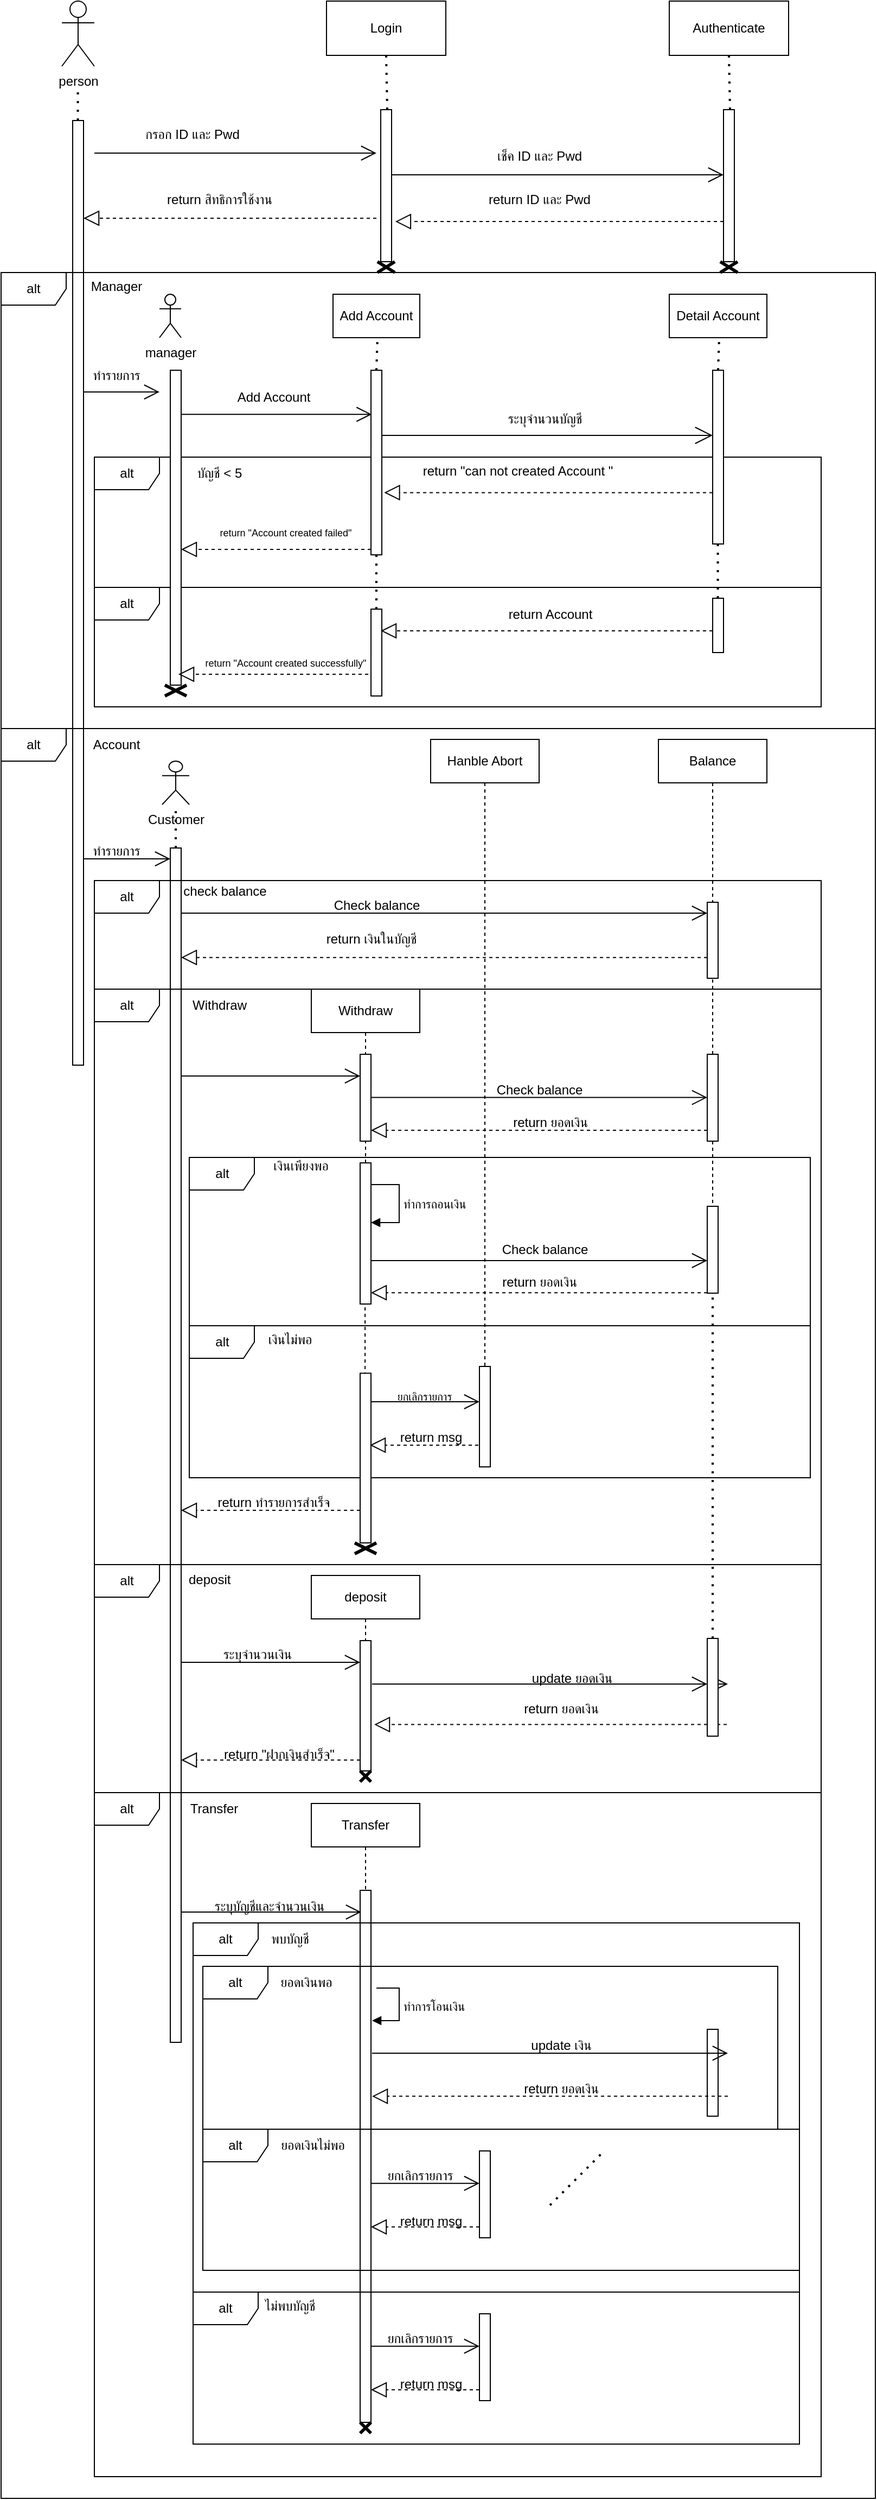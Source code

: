 <mxfile version="25.0.3">
  <diagram name="หน้า-1" id="PzbtHWjbDMWsC_KnwCjL">
    <mxGraphModel dx="955" dy="517" grid="1" gridSize="10" guides="1" tooltips="1" connect="1" arrows="1" fold="1" page="1" pageScale="1" pageWidth="827" pageHeight="1169" math="0" shadow="0">
      <root>
        <mxCell id="0" />
        <mxCell id="1" parent="0" />
        <mxCell id="2a6KX6YkP8PHLypZ1eYJ-5" value="person" style="shape=umlActor;verticalLabelPosition=bottom;verticalAlign=top;html=1;" parent="1" vertex="1">
          <mxGeometry x="60" y="60" width="30" height="60" as="geometry" />
        </mxCell>
        <mxCell id="2a6KX6YkP8PHLypZ1eYJ-6" value="Login" style="html=1;whiteSpace=wrap;" parent="1" vertex="1">
          <mxGeometry x="304" y="60" width="110" height="50" as="geometry" />
        </mxCell>
        <mxCell id="2a6KX6YkP8PHLypZ1eYJ-7" value="Authenticate" style="html=1;whiteSpace=wrap;" parent="1" vertex="1">
          <mxGeometry x="620" y="60" width="110" height="50" as="geometry" />
        </mxCell>
        <mxCell id="2a6KX6YkP8PHLypZ1eYJ-8" value="" style="html=1;points=[[0,0,0,0,5],[0,1,0,0,-5],[1,0,0,0,5],[1,1,0,0,-5]];perimeter=orthogonalPerimeter;outlineConnect=0;targetShapes=umlLifeline;portConstraint=eastwest;newEdgeStyle={&quot;curved&quot;:0,&quot;rounded&quot;:0};" parent="1" vertex="1">
          <mxGeometry x="70" y="170" width="10" height="870" as="geometry" />
        </mxCell>
        <mxCell id="2a6KX6YkP8PHLypZ1eYJ-9" value="" style="endArrow=none;dashed=1;html=1;dashPattern=1 3;strokeWidth=2;rounded=0;" parent="1" edge="1">
          <mxGeometry width="50" height="50" relative="1" as="geometry">
            <mxPoint x="74.76" y="170" as="sourcePoint" />
            <mxPoint x="74.76" y="140" as="targetPoint" />
          </mxGeometry>
        </mxCell>
        <mxCell id="2a6KX6YkP8PHLypZ1eYJ-11" value="" style="html=1;points=[[0,0,0,0,5],[0,1,0,0,-5],[1,0,0,0,5],[1,1,0,0,-5]];perimeter=orthogonalPerimeter;outlineConnect=0;targetShapes=umlLifeline;portConstraint=eastwest;newEdgeStyle={&quot;curved&quot;:0,&quot;rounded&quot;:0};" parent="1" vertex="1">
          <mxGeometry x="354" y="160" width="10" height="140" as="geometry" />
        </mxCell>
        <mxCell id="2a6KX6YkP8PHLypZ1eYJ-12" value="" style="endArrow=open;endFill=1;endSize=12;html=1;rounded=0;" parent="1" edge="1">
          <mxGeometry width="160" relative="1" as="geometry">
            <mxPoint x="90" y="200" as="sourcePoint" />
            <mxPoint x="350" y="200" as="targetPoint" />
          </mxGeometry>
        </mxCell>
        <mxCell id="2a6KX6YkP8PHLypZ1eYJ-13" value="" style="endArrow=none;dashed=1;html=1;dashPattern=1 3;strokeWidth=2;rounded=0;entryX=0.5;entryY=1;entryDx=0;entryDy=0;" parent="1" edge="1">
          <mxGeometry width="50" height="50" relative="1" as="geometry">
            <mxPoint x="676" y="160" as="sourcePoint" />
            <mxPoint x="675" y="110" as="targetPoint" />
          </mxGeometry>
        </mxCell>
        <mxCell id="2a6KX6YkP8PHLypZ1eYJ-14" value="" style="html=1;points=[[0,0,0,0,5],[0,1,0,0,-5],[1,0,0,0,5],[1,1,0,0,-5]];perimeter=orthogonalPerimeter;outlineConnect=0;targetShapes=umlLifeline;portConstraint=eastwest;newEdgeStyle={&quot;curved&quot;:0,&quot;rounded&quot;:0};" parent="1" vertex="1">
          <mxGeometry x="670" y="160" width="10" height="140" as="geometry" />
        </mxCell>
        <mxCell id="2a6KX6YkP8PHLypZ1eYJ-15" value="" style="endArrow=open;endFill=1;endSize=12;html=1;rounded=0;" parent="1" target="2a6KX6YkP8PHLypZ1eYJ-14" edge="1">
          <mxGeometry width="160" relative="1" as="geometry">
            <mxPoint x="364" y="220" as="sourcePoint" />
            <mxPoint x="624" y="220" as="targetPoint" />
          </mxGeometry>
        </mxCell>
        <mxCell id="2a6KX6YkP8PHLypZ1eYJ-16" value="" style="shape=umlDestroy;whiteSpace=wrap;html=1;strokeWidth=3;targetShapes=umlLifeline;" parent="1" vertex="1">
          <mxGeometry x="351" y="300" width="16" height="10" as="geometry" />
        </mxCell>
        <mxCell id="2a6KX6YkP8PHLypZ1eYJ-17" value="" style="endArrow=block;dashed=1;endFill=0;endSize=12;html=1;rounded=0;entryX=1.343;entryY=0.736;entryDx=0;entryDy=0;entryPerimeter=0;" parent="1" source="2a6KX6YkP8PHLypZ1eYJ-14" target="2a6KX6YkP8PHLypZ1eYJ-11" edge="1">
          <mxGeometry width="160" relative="1" as="geometry">
            <mxPoint x="413" y="260" as="sourcePoint" />
            <mxPoint x="573" y="260" as="targetPoint" />
          </mxGeometry>
        </mxCell>
        <mxCell id="2a6KX6YkP8PHLypZ1eYJ-18" value="" style="shape=umlDestroy;whiteSpace=wrap;html=1;strokeWidth=3;targetShapes=umlLifeline;" parent="1" vertex="1">
          <mxGeometry x="667" y="300" width="16" height="10" as="geometry" />
        </mxCell>
        <mxCell id="2a6KX6YkP8PHLypZ1eYJ-19" value="" style="endArrow=block;dashed=1;endFill=0;endSize=12;html=1;rounded=0;" parent="1" target="2a6KX6YkP8PHLypZ1eYJ-8" edge="1">
          <mxGeometry width="160" relative="1" as="geometry">
            <mxPoint x="350" y="260" as="sourcePoint" />
            <mxPoint x="170" y="260" as="targetPoint" />
          </mxGeometry>
        </mxCell>
        <mxCell id="2a6KX6YkP8PHLypZ1eYJ-20" value="กรอก ID และ Pwd" style="text;html=1;align=center;verticalAlign=middle;resizable=0;points=[];autosize=1;strokeColor=none;fillColor=none;" parent="1" vertex="1">
          <mxGeometry x="120" y="168" width="120" height="30" as="geometry" />
        </mxCell>
        <mxCell id="2a6KX6YkP8PHLypZ1eYJ-21" value="เช็ค ID และ Pwd" style="text;html=1;align=center;verticalAlign=middle;resizable=0;points=[];autosize=1;strokeColor=none;fillColor=none;" parent="1" vertex="1">
          <mxGeometry x="445" y="188" width="110" height="30" as="geometry" />
        </mxCell>
        <mxCell id="2a6KX6YkP8PHLypZ1eYJ-22" value="return ID และ Pwd" style="text;html=1;align=center;verticalAlign=middle;resizable=0;points=[];autosize=1;strokeColor=none;fillColor=none;" parent="1" vertex="1">
          <mxGeometry x="440" y="228" width="120" height="30" as="geometry" />
        </mxCell>
        <mxCell id="2a6KX6YkP8PHLypZ1eYJ-23" value="return สิทธิการใช้งาน" style="text;html=1;align=center;verticalAlign=middle;resizable=0;points=[];autosize=1;strokeColor=none;fillColor=none;" parent="1" vertex="1">
          <mxGeometry x="140" y="228" width="130" height="30" as="geometry" />
        </mxCell>
        <mxCell id="2a6KX6YkP8PHLypZ1eYJ-24" value="alt" style="shape=umlFrame;whiteSpace=wrap;html=1;pointerEvents=0;" parent="1" vertex="1">
          <mxGeometry x="4" y="310" width="806" height="420" as="geometry" />
        </mxCell>
        <mxCell id="2a6KX6YkP8PHLypZ1eYJ-25" value="Manager" style="text;html=1;align=center;verticalAlign=middle;resizable=0;points=[];autosize=1;strokeColor=none;fillColor=none;" parent="1" vertex="1">
          <mxGeometry x="75" y="308" width="70" height="30" as="geometry" />
        </mxCell>
        <mxCell id="2a6KX6YkP8PHLypZ1eYJ-26" value="manager" style="shape=umlActor;verticalLabelPosition=bottom;verticalAlign=top;html=1;" parent="1" vertex="1">
          <mxGeometry x="150" y="330" width="20" height="40" as="geometry" />
        </mxCell>
        <mxCell id="2a6KX6YkP8PHLypZ1eYJ-27" value="Add Account" style="html=1;whiteSpace=wrap;" parent="1" vertex="1">
          <mxGeometry x="310" y="330" width="80" height="40" as="geometry" />
        </mxCell>
        <mxCell id="2a6KX6YkP8PHLypZ1eYJ-28" value="Detail Account" style="html=1;whiteSpace=wrap;" parent="1" vertex="1">
          <mxGeometry x="620" y="330" width="90" height="40" as="geometry" />
        </mxCell>
        <mxCell id="2a6KX6YkP8PHLypZ1eYJ-29" value="alt" style="shape=umlFrame;whiteSpace=wrap;html=1;pointerEvents=0;" parent="1" vertex="1">
          <mxGeometry x="90" y="480" width="670" height="120" as="geometry" />
        </mxCell>
        <mxCell id="2a6KX6YkP8PHLypZ1eYJ-30" value="alt" style="shape=umlFrame;whiteSpace=wrap;html=1;pointerEvents=0;" parent="1" vertex="1">
          <mxGeometry x="90" y="600" width="670" height="110" as="geometry" />
        </mxCell>
        <mxCell id="2a6KX6YkP8PHLypZ1eYJ-31" value="" style="html=1;points=[[0,0,0,0,5],[0,1,0,0,-5],[1,0,0,0,5],[1,1,0,0,-5]];perimeter=orthogonalPerimeter;outlineConnect=0;targetShapes=umlLifeline;portConstraint=eastwest;newEdgeStyle={&quot;curved&quot;:0,&quot;rounded&quot;:0};" parent="1" vertex="1">
          <mxGeometry x="160" y="400" width="10" height="290" as="geometry" />
        </mxCell>
        <mxCell id="2a6KX6YkP8PHLypZ1eYJ-32" value="" style="shape=umlDestroy;whiteSpace=wrap;html=1;strokeWidth=3;targetShapes=umlLifeline;" parent="1" vertex="1">
          <mxGeometry x="155" y="690" width="20" height="10" as="geometry" />
        </mxCell>
        <mxCell id="2a6KX6YkP8PHLypZ1eYJ-33" value="" style="endArrow=none;dashed=1;html=1;dashPattern=1 3;strokeWidth=2;rounded=0;entryX=0.5;entryY=1;entryDx=0;entryDy=0;" parent="1" edge="1">
          <mxGeometry width="50" height="50" relative="1" as="geometry">
            <mxPoint x="360" y="160" as="sourcePoint" />
            <mxPoint x="359" y="110" as="targetPoint" />
          </mxGeometry>
        </mxCell>
        <mxCell id="2a6KX6YkP8PHLypZ1eYJ-34" value="" style="endArrow=none;dashed=1;html=1;dashPattern=1 3;strokeWidth=2;rounded=0;entryX=0.5;entryY=1;entryDx=0;entryDy=0;" parent="1" edge="1">
          <mxGeometry width="50" height="50" relative="1" as="geometry">
            <mxPoint x="350" y="400" as="sourcePoint" />
            <mxPoint x="351" y="370" as="targetPoint" />
          </mxGeometry>
        </mxCell>
        <mxCell id="2a6KX6YkP8PHLypZ1eYJ-35" value="" style="html=1;points=[[0,0,0,0,5],[0,1,0,0,-5],[1,0,0,0,5],[1,1,0,0,-5]];perimeter=orthogonalPerimeter;outlineConnect=0;targetShapes=umlLifeline;portConstraint=eastwest;newEdgeStyle={&quot;curved&quot;:0,&quot;rounded&quot;:0};" parent="1" vertex="1">
          <mxGeometry x="345" y="400" width="10" height="170" as="geometry" />
        </mxCell>
        <mxCell id="2a6KX6YkP8PHLypZ1eYJ-36" value="" style="endArrow=none;dashed=1;html=1;dashPattern=1 3;strokeWidth=2;rounded=0;entryX=0.5;entryY=1;entryDx=0;entryDy=0;" parent="1" edge="1">
          <mxGeometry width="50" height="50" relative="1" as="geometry">
            <mxPoint x="665" y="400" as="sourcePoint" />
            <mxPoint x="666" y="370" as="targetPoint" />
          </mxGeometry>
        </mxCell>
        <mxCell id="2a6KX6YkP8PHLypZ1eYJ-37" value="" style="html=1;points=[[0,0,0,0,5],[0,1,0,0,-5],[1,0,0,0,5],[1,1,0,0,-5]];perimeter=orthogonalPerimeter;outlineConnect=0;targetShapes=umlLifeline;portConstraint=eastwest;newEdgeStyle={&quot;curved&quot;:0,&quot;rounded&quot;:0};" parent="1" vertex="1">
          <mxGeometry x="660" y="400" width="10" height="160" as="geometry" />
        </mxCell>
        <mxCell id="2a6KX6YkP8PHLypZ1eYJ-39" value="" style="endArrow=open;endFill=1;endSize=12;html=1;rounded=0;" parent="1" edge="1">
          <mxGeometry width="160" relative="1" as="geometry">
            <mxPoint x="80" y="420" as="sourcePoint" />
            <mxPoint x="150" y="420" as="targetPoint" />
          </mxGeometry>
        </mxCell>
        <mxCell id="2a6KX6YkP8PHLypZ1eYJ-40" value="ทำรายการ" style="text;html=1;align=center;verticalAlign=middle;resizable=0;points=[];autosize=1;strokeColor=none;fillColor=none;" parent="1" vertex="1">
          <mxGeometry x="75" y="390" width="70" height="30" as="geometry" />
        </mxCell>
        <mxCell id="2a6KX6YkP8PHLypZ1eYJ-42" value="" style="endArrow=open;endFill=1;endSize=12;html=1;rounded=0;entryX=0.076;entryY=0.239;entryDx=0;entryDy=0;entryPerimeter=0;" parent="1" source="2a6KX6YkP8PHLypZ1eYJ-31" target="2a6KX6YkP8PHLypZ1eYJ-35" edge="1">
          <mxGeometry width="160" relative="1" as="geometry">
            <mxPoint x="180" y="440" as="sourcePoint" />
            <mxPoint x="340" y="440" as="targetPoint" />
          </mxGeometry>
        </mxCell>
        <mxCell id="2a6KX6YkP8PHLypZ1eYJ-43" value="Add Account" style="text;html=1;align=center;verticalAlign=middle;resizable=0;points=[];autosize=1;strokeColor=none;fillColor=none;" parent="1" vertex="1">
          <mxGeometry x="210" y="410" width="90" height="30" as="geometry" />
        </mxCell>
        <mxCell id="2a6KX6YkP8PHLypZ1eYJ-44" value="" style="endArrow=open;endFill=1;endSize=14;html=1;rounded=0;" parent="1" target="2a6KX6YkP8PHLypZ1eYJ-37" edge="1">
          <mxGeometry width="160" relative="1" as="geometry">
            <mxPoint x="355" y="460" as="sourcePoint" />
            <mxPoint x="515" y="460" as="targetPoint" />
          </mxGeometry>
        </mxCell>
        <mxCell id="OLqsji2p51cTwFN1zE4I-1" value="ระบุจำนวนบัญชี" style="text;html=1;align=center;verticalAlign=middle;resizable=0;points=[];autosize=1;strokeColor=none;fillColor=none;" parent="1" vertex="1">
          <mxGeometry x="455" y="430" width="100" height="30" as="geometry" />
        </mxCell>
        <mxCell id="OLqsji2p51cTwFN1zE4I-2" value="บัญชี &amp;lt; 5" style="text;html=1;align=center;verticalAlign=middle;resizable=0;points=[];autosize=1;strokeColor=none;fillColor=none;" parent="1" vertex="1">
          <mxGeometry x="170" y="480" width="70" height="30" as="geometry" />
        </mxCell>
        <mxCell id="OLqsji2p51cTwFN1zE4I-3" value="" style="endArrow=block;dashed=1;endFill=0;endSize=12;html=1;rounded=0;" parent="1" edge="1">
          <mxGeometry width="160" relative="1" as="geometry">
            <mxPoint x="530" y="540" as="sourcePoint" />
            <mxPoint x="530" y="540" as="targetPoint" />
          </mxGeometry>
        </mxCell>
        <mxCell id="OLqsji2p51cTwFN1zE4I-4" value="" style="endArrow=block;dashed=1;endFill=0;endSize=12;html=1;rounded=0;entryX=1.22;entryY=0.663;entryDx=0;entryDy=0;entryPerimeter=0;" parent="1" source="2a6KX6YkP8PHLypZ1eYJ-37" target="2a6KX6YkP8PHLypZ1eYJ-35" edge="1">
          <mxGeometry width="160" relative="1" as="geometry">
            <mxPoint x="370" y="540" as="sourcePoint" />
            <mxPoint x="530" y="540" as="targetPoint" />
          </mxGeometry>
        </mxCell>
        <mxCell id="OLqsji2p51cTwFN1zE4I-5" value="return &quot;can not created Account &quot;" style="text;html=1;align=center;verticalAlign=middle;resizable=0;points=[];autosize=1;strokeColor=none;fillColor=none;" parent="1" vertex="1">
          <mxGeometry x="380" y="478" width="200" height="30" as="geometry" />
        </mxCell>
        <mxCell id="OLqsji2p51cTwFN1zE4I-6" value="" style="endArrow=block;dashed=1;endFill=0;endSize=12;html=1;rounded=0;exitX=0;exitY=1;exitDx=0;exitDy=-5;exitPerimeter=0;" parent="1" source="2a6KX6YkP8PHLypZ1eYJ-35" target="2a6KX6YkP8PHLypZ1eYJ-31" edge="1">
          <mxGeometry width="160" relative="1" as="geometry">
            <mxPoint x="150" y="520" as="sourcePoint" />
            <mxPoint x="310" y="520" as="targetPoint" />
          </mxGeometry>
        </mxCell>
        <mxCell id="OLqsji2p51cTwFN1zE4I-7" value="return &quot;Account created failed&quot;" style="text;html=1;align=center;verticalAlign=middle;resizable=0;points=[];autosize=1;strokeColor=none;fillColor=none;fontSize=9;" parent="1" vertex="1">
          <mxGeometry x="196" y="540" width="140" height="20" as="geometry" />
        </mxCell>
        <mxCell id="CwJPg5COREhSYCsojFhI-1" value="" style="html=1;points=[[0,0,0,0,5],[0,1,0,0,-5],[1,0,0,0,5],[1,1,0,0,-5]];perimeter=orthogonalPerimeter;outlineConnect=0;targetShapes=umlLifeline;portConstraint=eastwest;newEdgeStyle={&quot;curved&quot;:0,&quot;rounded&quot;:0};" vertex="1" parent="1">
          <mxGeometry x="345" y="620" width="10" height="80" as="geometry" />
        </mxCell>
        <mxCell id="CwJPg5COREhSYCsojFhI-2" value="" style="endArrow=none;dashed=1;html=1;dashPattern=1 3;strokeWidth=2;rounded=0;" edge="1" parent="1" source="CwJPg5COREhSYCsojFhI-1" target="2a6KX6YkP8PHLypZ1eYJ-35">
          <mxGeometry width="50" height="50" relative="1" as="geometry">
            <mxPoint x="390" y="690" as="sourcePoint" />
            <mxPoint x="440" y="640" as="targetPoint" />
          </mxGeometry>
        </mxCell>
        <mxCell id="CwJPg5COREhSYCsojFhI-3" value="" style="endArrow=block;dashed=1;endFill=0;endSize=12;html=1;rounded=0;exitX=0;exitY=1;exitDx=0;exitDy=-5;exitPerimeter=0;" edge="1" parent="1">
          <mxGeometry width="160" relative="1" as="geometry">
            <mxPoint x="342.5" y="680" as="sourcePoint" />
            <mxPoint x="167.5" y="680" as="targetPoint" />
          </mxGeometry>
        </mxCell>
        <mxCell id="CwJPg5COREhSYCsojFhI-4" value="" style="endArrow=block;dashed=1;endFill=0;endSize=12;html=1;rounded=0;entryX=1.22;entryY=0.663;entryDx=0;entryDy=0;entryPerimeter=0;" edge="1" parent="1" source="CwJPg5COREhSYCsojFhI-5">
          <mxGeometry width="160" relative="1" as="geometry">
            <mxPoint x="657" y="640" as="sourcePoint" />
            <mxPoint x="354" y="640" as="targetPoint" />
          </mxGeometry>
        </mxCell>
        <mxCell id="CwJPg5COREhSYCsojFhI-5" value="" style="html=1;points=[[0,0,0,0,5],[0,1,0,0,-5],[1,0,0,0,5],[1,1,0,0,-5]];perimeter=orthogonalPerimeter;outlineConnect=0;targetShapes=umlLifeline;portConstraint=eastwest;newEdgeStyle={&quot;curved&quot;:0,&quot;rounded&quot;:0};" vertex="1" parent="1">
          <mxGeometry x="660" y="610" width="10" height="50" as="geometry" />
        </mxCell>
        <mxCell id="CwJPg5COREhSYCsojFhI-6" value="" style="endArrow=none;dashed=1;html=1;dashPattern=1 3;strokeWidth=2;rounded=0;" edge="1" parent="1">
          <mxGeometry width="50" height="50" relative="1" as="geometry">
            <mxPoint x="664.76" y="610" as="sourcePoint" />
            <mxPoint x="664.76" y="560" as="targetPoint" />
          </mxGeometry>
        </mxCell>
        <mxCell id="CwJPg5COREhSYCsojFhI-7" value="return Account" style="text;html=1;align=center;verticalAlign=middle;resizable=0;points=[];autosize=1;strokeColor=none;fillColor=none;" vertex="1" parent="1">
          <mxGeometry x="460" y="610" width="100" height="30" as="geometry" />
        </mxCell>
        <mxCell id="CwJPg5COREhSYCsojFhI-8" value="return &quot;Account created successfully&quot;" style="text;html=1;align=center;verticalAlign=middle;resizable=0;points=[];autosize=1;strokeColor=none;fillColor=none;fontSize=9;" vertex="1" parent="1">
          <mxGeometry x="181" y="660" width="170" height="20" as="geometry" />
        </mxCell>
        <mxCell id="CwJPg5COREhSYCsojFhI-10" value="alt" style="shape=umlFrame;whiteSpace=wrap;html=1;pointerEvents=0;" vertex="1" parent="1">
          <mxGeometry x="4" y="730" width="806" height="1630" as="geometry" />
        </mxCell>
        <mxCell id="CwJPg5COREhSYCsojFhI-11" value="Account" style="text;html=1;align=center;verticalAlign=middle;resizable=0;points=[];autosize=1;strokeColor=none;fillColor=none;" vertex="1" parent="1">
          <mxGeometry x="75" y="730" width="70" height="30" as="geometry" />
        </mxCell>
        <mxCell id="CwJPg5COREhSYCsojFhI-13" value="Customer" style="shape=umlActor;verticalLabelPosition=bottom;verticalAlign=top;html=1;outlineConnect=0;" vertex="1" parent="1">
          <mxGeometry x="152.5" y="760" width="25" height="40" as="geometry" />
        </mxCell>
        <mxCell id="CwJPg5COREhSYCsojFhI-14" value="" style="endArrow=none;dashed=1;html=1;dashPattern=1 3;strokeWidth=2;rounded=0;" edge="1" parent="1" source="CwJPg5COREhSYCsojFhI-15" target="CwJPg5COREhSYCsojFhI-13">
          <mxGeometry width="50" height="50" relative="1" as="geometry">
            <mxPoint x="170" y="840" as="sourcePoint" />
            <mxPoint x="220" y="790" as="targetPoint" />
          </mxGeometry>
        </mxCell>
        <mxCell id="CwJPg5COREhSYCsojFhI-15" value="" style="html=1;points=[[0,0,0,0,5],[0,1,0,0,-5],[1,0,0,0,5],[1,1,0,0,-5]];perimeter=orthogonalPerimeter;outlineConnect=0;targetShapes=umlLifeline;portConstraint=eastwest;newEdgeStyle={&quot;curved&quot;:0,&quot;rounded&quot;:0};" vertex="1" parent="1">
          <mxGeometry x="160" y="840" width="10" height="1100" as="geometry" />
        </mxCell>
        <mxCell id="CwJPg5COREhSYCsojFhI-16" value="Hanble Abort" style="shape=umlLifeline;perimeter=lifelinePerimeter;whiteSpace=wrap;html=1;container=1;dropTarget=0;collapsible=0;recursiveResize=0;outlineConnect=0;portConstraint=eastwest;newEdgeStyle={&quot;curved&quot;:0,&quot;rounded&quot;:0};" vertex="1" parent="1">
          <mxGeometry x="400" y="740" width="100" height="580" as="geometry" />
        </mxCell>
        <mxCell id="CwJPg5COREhSYCsojFhI-17" value="Balance" style="shape=umlLifeline;perimeter=lifelinePerimeter;whiteSpace=wrap;html=1;container=1;dropTarget=0;collapsible=0;recursiveResize=0;outlineConnect=0;portConstraint=eastwest;newEdgeStyle={&quot;curved&quot;:0,&quot;rounded&quot;:0};" vertex="1" parent="1">
          <mxGeometry x="610" y="740" width="100" height="150" as="geometry" />
        </mxCell>
        <mxCell id="CwJPg5COREhSYCsojFhI-19" value="alt" style="shape=umlFrame;whiteSpace=wrap;html=1;pointerEvents=0;" vertex="1" parent="1">
          <mxGeometry x="90" y="870" width="670" height="100" as="geometry" />
        </mxCell>
        <mxCell id="CwJPg5COREhSYCsojFhI-20" value="" style="endArrow=open;endFill=1;endSize=12;html=1;rounded=0;" edge="1" parent="1" target="CwJPg5COREhSYCsojFhI-15">
          <mxGeometry width="160" relative="1" as="geometry">
            <mxPoint x="80" y="850" as="sourcePoint" />
            <mxPoint x="240" y="850" as="targetPoint" />
          </mxGeometry>
        </mxCell>
        <mxCell id="CwJPg5COREhSYCsojFhI-21" value="ทำรายการ" style="text;html=1;align=center;verticalAlign=middle;resizable=0;points=[];autosize=1;strokeColor=none;fillColor=none;" vertex="1" parent="1">
          <mxGeometry x="75" y="828" width="70" height="30" as="geometry" />
        </mxCell>
        <mxCell id="CwJPg5COREhSYCsojFhI-22" value="check balance" style="text;html=1;align=center;verticalAlign=middle;resizable=0;points=[];autosize=1;strokeColor=none;fillColor=none;" vertex="1" parent="1">
          <mxGeometry x="160" y="865" width="100" height="30" as="geometry" />
        </mxCell>
        <mxCell id="CwJPg5COREhSYCsojFhI-24" value="" style="html=1;points=[[0,0,0,0,5],[0,1,0,0,-5],[1,0,0,0,5],[1,1,0,0,-5]];perimeter=orthogonalPerimeter;outlineConnect=0;targetShapes=umlLifeline;portConstraint=eastwest;newEdgeStyle={&quot;curved&quot;:0,&quot;rounded&quot;:0};" vertex="1" parent="1">
          <mxGeometry x="655" y="890" width="10" height="70" as="geometry" />
        </mxCell>
        <mxCell id="CwJPg5COREhSYCsojFhI-25" value="" style="endArrow=open;endFill=1;endSize=12;html=1;rounded=0;entryX=0;entryY=0;entryDx=0;entryDy=5;entryPerimeter=0;" edge="1" parent="1">
          <mxGeometry width="160" relative="1" as="geometry">
            <mxPoint x="170" y="900" as="sourcePoint" />
            <mxPoint x="655" y="900" as="targetPoint" />
          </mxGeometry>
        </mxCell>
        <mxCell id="CwJPg5COREhSYCsojFhI-26" value="Check balance" style="text;html=1;align=center;verticalAlign=middle;resizable=0;points=[];autosize=1;strokeColor=none;fillColor=none;" vertex="1" parent="1">
          <mxGeometry x="300" y="878" width="100" height="30" as="geometry" />
        </mxCell>
        <mxCell id="CwJPg5COREhSYCsojFhI-27" value="" style="endArrow=block;dashed=1;endFill=0;endSize=12;html=1;rounded=0;" edge="1" parent="1">
          <mxGeometry width="160" relative="1" as="geometry">
            <mxPoint x="655" y="940.85" as="sourcePoint" />
            <mxPoint x="170" y="940.85" as="targetPoint" />
          </mxGeometry>
        </mxCell>
        <mxCell id="CwJPg5COREhSYCsojFhI-28" value="return เงินในบัญชี" style="text;html=1;align=center;verticalAlign=middle;resizable=0;points=[];autosize=1;strokeColor=none;fillColor=none;" vertex="1" parent="1">
          <mxGeometry x="290" y="908.85" width="110" height="30" as="geometry" />
        </mxCell>
        <mxCell id="CwJPg5COREhSYCsojFhI-29" value="alt" style="shape=umlFrame;whiteSpace=wrap;html=1;pointerEvents=0;" vertex="1" parent="1">
          <mxGeometry x="90" y="970" width="670" height="530" as="geometry" />
        </mxCell>
        <mxCell id="CwJPg5COREhSYCsojFhI-30" value="Withdraw" style="text;html=1;align=center;verticalAlign=middle;resizable=0;points=[];autosize=1;strokeColor=none;fillColor=none;" vertex="1" parent="1">
          <mxGeometry x="170" y="970" width="70" height="30" as="geometry" />
        </mxCell>
        <mxCell id="CwJPg5COREhSYCsojFhI-31" value="Withdraw" style="shape=umlLifeline;perimeter=lifelinePerimeter;whiteSpace=wrap;html=1;container=1;dropTarget=0;collapsible=0;recursiveResize=0;outlineConnect=0;portConstraint=eastwest;newEdgeStyle={&quot;curved&quot;:0,&quot;rounded&quot;:0};" vertex="1" parent="1">
          <mxGeometry x="290" y="970" width="100" height="60" as="geometry" />
        </mxCell>
        <mxCell id="CwJPg5COREhSYCsojFhI-32" value="" style="endArrow=open;endFill=1;endSize=12;html=1;rounded=0;" edge="1" parent="1" target="CwJPg5COREhSYCsojFhI-33">
          <mxGeometry width="160" relative="1" as="geometry">
            <mxPoint x="170" y="1050" as="sourcePoint" />
            <mxPoint x="330" y="1050" as="targetPoint" />
          </mxGeometry>
        </mxCell>
        <mxCell id="CwJPg5COREhSYCsojFhI-33" value="" style="html=1;points=[[0,0,0,0,5],[0,1,0,0,-5],[1,0,0,0,5],[1,1,0,0,-5]];perimeter=orthogonalPerimeter;outlineConnect=0;targetShapes=umlLifeline;portConstraint=eastwest;newEdgeStyle={&quot;curved&quot;:0,&quot;rounded&quot;:0};" vertex="1" parent="1">
          <mxGeometry x="335" y="1030" width="10" height="80" as="geometry" />
        </mxCell>
        <mxCell id="CwJPg5COREhSYCsojFhI-36" value="" style="html=1;points=[[0,0,0,0,5],[0,1,0,0,-5],[1,0,0,0,5],[1,1,0,0,-5]];perimeter=orthogonalPerimeter;outlineConnect=0;targetShapes=umlLifeline;portConstraint=eastwest;newEdgeStyle={&quot;curved&quot;:0,&quot;rounded&quot;:0};" vertex="1" parent="1">
          <mxGeometry x="655" y="1030" width="10" height="80" as="geometry" />
        </mxCell>
        <mxCell id="CwJPg5COREhSYCsojFhI-38" value="" style="endArrow=none;dashed=1;html=1;rounded=0;" edge="1" parent="1" source="CwJPg5COREhSYCsojFhI-36" target="CwJPg5COREhSYCsojFhI-24">
          <mxGeometry width="50" height="50" relative="1" as="geometry">
            <mxPoint x="570" y="1040" as="sourcePoint" />
            <mxPoint x="620" y="990" as="targetPoint" />
          </mxGeometry>
        </mxCell>
        <mxCell id="CwJPg5COREhSYCsojFhI-40" value="" style="endArrow=open;endFill=1;endSize=12;html=1;rounded=0;" edge="1" parent="1" target="CwJPg5COREhSYCsojFhI-36">
          <mxGeometry width="160" relative="1" as="geometry">
            <mxPoint x="345" y="1069.79" as="sourcePoint" />
            <mxPoint x="505" y="1069.79" as="targetPoint" />
          </mxGeometry>
        </mxCell>
        <mxCell id="CwJPg5COREhSYCsojFhI-41" value="Check balance" style="text;html=1;align=center;verticalAlign=middle;resizable=0;points=[];autosize=1;strokeColor=none;fillColor=none;" vertex="1" parent="1">
          <mxGeometry x="450" y="1048" width="100" height="30" as="geometry" />
        </mxCell>
        <mxCell id="CwJPg5COREhSYCsojFhI-42" value="" style="endArrow=block;dashed=1;endFill=0;endSize=12;html=1;rounded=0;" edge="1" parent="1">
          <mxGeometry width="160" relative="1" as="geometry">
            <mxPoint x="655" y="1100" as="sourcePoint" />
            <mxPoint x="345" y="1100" as="targetPoint" />
          </mxGeometry>
        </mxCell>
        <mxCell id="CwJPg5COREhSYCsojFhI-43" value="return ยอดเงิน" style="text;html=1;align=center;verticalAlign=middle;resizable=0;points=[];autosize=1;strokeColor=none;fillColor=none;" vertex="1" parent="1">
          <mxGeometry x="460" y="1078" width="100" height="30" as="geometry" />
        </mxCell>
        <mxCell id="CwJPg5COREhSYCsojFhI-44" value="&lt;span style=&quot;color: rgba(0, 0, 0, 0); font-family: monospace; font-size: 0px; text-align: start;&quot;&gt;%3CmxGraphModel%3E%3Croot%3E%3CmxCell%20id%3D%220%22%2F%3E%3CmxCell%20id%3D%221%22%20parent%3D%220%22%2F%3E%3CmxCell%20id%3D%222%22%20value%3D%22alt%22%20style%3D%22shape%3DumlFrame%3BwhiteSpace%3Dwrap%3Bhtml%3D1%3BpointerEvents%3D0%3B%22%20vertex%3D%221%22%20parent%3D%221%22%3E%3CmxGeometry%20x%3D%2290%22%20y%3D%22870%22%20width%3D%22670%22%20height%3D%22100%22%20as%3D%22geometry%22%2F%3E%3C%2FmxCell%3E%3C%2Froot%3E%3C%2FmxGraphModel%3E&lt;/span&gt;" style="html=1;points=[[0,0,0,0,5],[0,1,0,0,-5],[1,0,0,0,5],[1,1,0,0,-5]];perimeter=orthogonalPerimeter;outlineConnect=0;targetShapes=umlLifeline;portConstraint=eastwest;newEdgeStyle={&quot;curved&quot;:0,&quot;rounded&quot;:0};" vertex="1" parent="1">
          <mxGeometry x="335" y="1130" width="10" height="130" as="geometry" />
        </mxCell>
        <mxCell id="CwJPg5COREhSYCsojFhI-45" value="ทำการถอนเงิน" style="html=1;align=left;spacingLeft=2;endArrow=block;rounded=0;edgeStyle=orthogonalEdgeStyle;curved=0;rounded=0;" edge="1" target="CwJPg5COREhSYCsojFhI-44" parent="1">
          <mxGeometry relative="1" as="geometry">
            <mxPoint x="345" y="1150.0" as="sourcePoint" />
            <Array as="points">
              <mxPoint x="371" y="1150" />
              <mxPoint x="371" y="1185" />
            </Array>
          </mxGeometry>
        </mxCell>
        <mxCell id="CwJPg5COREhSYCsojFhI-46" value="alt" style="shape=umlFrame;whiteSpace=wrap;html=1;pointerEvents=0;" vertex="1" parent="1">
          <mxGeometry x="177.5" y="1125" width="572.5" height="155" as="geometry" />
        </mxCell>
        <mxCell id="CwJPg5COREhSYCsojFhI-48" value="" style="endArrow=none;dashed=1;html=1;rounded=0;" edge="1" parent="1" target="CwJPg5COREhSYCsojFhI-33">
          <mxGeometry width="50" height="50" relative="1" as="geometry">
            <mxPoint x="340" y="1130" as="sourcePoint" />
            <mxPoint x="410" y="1090" as="targetPoint" />
          </mxGeometry>
        </mxCell>
        <mxCell id="CwJPg5COREhSYCsojFhI-49" value="เงินเพียงพอ" style="text;html=1;align=center;verticalAlign=middle;resizable=0;points=[];autosize=1;strokeColor=none;fillColor=none;" vertex="1" parent="1">
          <mxGeometry x="240" y="1118" width="80" height="30" as="geometry" />
        </mxCell>
        <mxCell id="CwJPg5COREhSYCsojFhI-50" value="" style="endArrow=none;dashed=1;html=1;rounded=0;" edge="1" parent="1" source="CwJPg5COREhSYCsojFhI-36" target="CwJPg5COREhSYCsojFhI-51">
          <mxGeometry width="50" height="50" relative="1" as="geometry">
            <mxPoint x="660" y="1180" as="sourcePoint" />
            <mxPoint x="660" y="1110" as="targetPoint" />
          </mxGeometry>
        </mxCell>
        <mxCell id="CwJPg5COREhSYCsojFhI-51" value="" style="html=1;points=[[0,0,0,0,5],[0,1,0,0,-5],[1,0,0,0,5],[1,1,0,0,-5]];perimeter=orthogonalPerimeter;outlineConnect=0;targetShapes=umlLifeline;portConstraint=eastwest;newEdgeStyle={&quot;curved&quot;:0,&quot;rounded&quot;:0};" vertex="1" parent="1">
          <mxGeometry x="655" y="1170" width="10" height="80" as="geometry" />
        </mxCell>
        <mxCell id="CwJPg5COREhSYCsojFhI-52" value="" style="endArrow=open;endFill=1;endSize=12;html=1;rounded=0;" edge="1" parent="1">
          <mxGeometry width="160" relative="1" as="geometry">
            <mxPoint x="345" y="1220" as="sourcePoint" />
            <mxPoint x="655" y="1220" as="targetPoint" />
          </mxGeometry>
        </mxCell>
        <mxCell id="CwJPg5COREhSYCsojFhI-53" value="Check balance" style="text;html=1;align=center;verticalAlign=middle;resizable=0;points=[];autosize=1;strokeColor=none;fillColor=none;" vertex="1" parent="1">
          <mxGeometry x="455" y="1195" width="100" height="30" as="geometry" />
        </mxCell>
        <mxCell id="CwJPg5COREhSYCsojFhI-54" value="return ยอดเงิน" style="text;html=1;align=center;verticalAlign=middle;resizable=0;points=[];autosize=1;strokeColor=none;fillColor=none;" vertex="1" parent="1">
          <mxGeometry x="450" y="1225" width="100" height="30" as="geometry" />
        </mxCell>
        <mxCell id="CwJPg5COREhSYCsojFhI-55" value="" style="endArrow=block;dashed=1;endFill=0;endSize=12;html=1;rounded=0;" edge="1" parent="1">
          <mxGeometry width="160" relative="1" as="geometry">
            <mxPoint x="655" y="1249.57" as="sourcePoint" />
            <mxPoint x="345" y="1249.57" as="targetPoint" />
          </mxGeometry>
        </mxCell>
        <mxCell id="CwJPg5COREhSYCsojFhI-56" value="alt" style="shape=umlFrame;whiteSpace=wrap;html=1;pointerEvents=0;" vertex="1" parent="1">
          <mxGeometry x="177.5" y="1280" width="572.5" height="140" as="geometry" />
        </mxCell>
        <mxCell id="CwJPg5COREhSYCsojFhI-57" value="เงินไม่พอ" style="text;html=1;align=center;verticalAlign=middle;resizable=0;points=[];autosize=1;strokeColor=none;fillColor=none;" vertex="1" parent="1">
          <mxGeometry x="235" y="1278" width="70" height="30" as="geometry" />
        </mxCell>
        <mxCell id="CwJPg5COREhSYCsojFhI-58" value="" style="html=1;points=[[0,0,0,0,5],[0,1,0,0,-5],[1,0,0,0,5],[1,1,0,0,-5]];perimeter=orthogonalPerimeter;outlineConnect=0;targetShapes=umlLifeline;portConstraint=eastwest;newEdgeStyle={&quot;curved&quot;:0,&quot;rounded&quot;:0};" vertex="1" parent="1">
          <mxGeometry x="445" y="1317.5" width="10" height="92.5" as="geometry" />
        </mxCell>
        <mxCell id="CwJPg5COREhSYCsojFhI-59" value="" style="endArrow=none;dashed=1;html=1;rounded=0;" edge="1" parent="1" target="CwJPg5COREhSYCsojFhI-60">
          <mxGeometry width="50" height="50" relative="1" as="geometry">
            <mxPoint x="339.55" y="1263" as="sourcePoint" />
            <mxPoint x="339.55" y="1323" as="targetPoint" />
          </mxGeometry>
        </mxCell>
        <mxCell id="CwJPg5COREhSYCsojFhI-60" value="" style="html=1;points=[[0,0,0,0,5],[0,1,0,0,-5],[1,0,0,0,5],[1,1,0,0,-5]];perimeter=orthogonalPerimeter;outlineConnect=0;targetShapes=umlLifeline;portConstraint=eastwest;newEdgeStyle={&quot;curved&quot;:0,&quot;rounded&quot;:0};" vertex="1" parent="1">
          <mxGeometry x="335" y="1323.75" width="10" height="156.25" as="geometry" />
        </mxCell>
        <mxCell id="CwJPg5COREhSYCsojFhI-61" value="" style="endArrow=open;endFill=1;endSize=12;html=1;rounded=0;" edge="1" parent="1">
          <mxGeometry width="160" relative="1" as="geometry">
            <mxPoint x="345" y="1350" as="sourcePoint" />
            <mxPoint x="445" y="1350" as="targetPoint" />
          </mxGeometry>
        </mxCell>
        <mxCell id="CwJPg5COREhSYCsojFhI-62" value="ยกเลิกรายการ" style="text;html=1;align=center;verticalAlign=middle;resizable=0;points=[];autosize=1;strokeColor=none;fillColor=none;fontSize=10;" vertex="1" parent="1">
          <mxGeometry x="354" y="1330" width="80" height="30" as="geometry" />
        </mxCell>
        <mxCell id="CwJPg5COREhSYCsojFhI-63" value="" style="endArrow=block;dashed=1;endFill=0;endSize=12;html=1;rounded=0;" edge="1" parent="1">
          <mxGeometry width="160" relative="1" as="geometry">
            <mxPoint x="444" y="1390" as="sourcePoint" />
            <mxPoint x="344" y="1390" as="targetPoint" />
          </mxGeometry>
        </mxCell>
        <mxCell id="CwJPg5COREhSYCsojFhI-64" value="return msg" style="text;html=1;align=center;verticalAlign=middle;resizable=0;points=[];autosize=1;strokeColor=none;fillColor=none;" vertex="1" parent="1">
          <mxGeometry x="360" y="1368" width="80" height="30" as="geometry" />
        </mxCell>
        <mxCell id="CwJPg5COREhSYCsojFhI-65" value="" style="endArrow=block;dashed=1;endFill=0;endSize=12;html=1;rounded=0;" edge="1" parent="1">
          <mxGeometry width="160" relative="1" as="geometry">
            <mxPoint x="335" y="1450.005" as="sourcePoint" />
            <mxPoint x="170" y="1450.005" as="targetPoint" />
          </mxGeometry>
        </mxCell>
        <mxCell id="CwJPg5COREhSYCsojFhI-66" value="return ทำรายการสำเร็จ" style="text;html=1;align=center;verticalAlign=middle;resizable=0;points=[];autosize=1;strokeColor=none;fillColor=none;" vertex="1" parent="1">
          <mxGeometry x="185" y="1428" width="140" height="30" as="geometry" />
        </mxCell>
        <mxCell id="CwJPg5COREhSYCsojFhI-67" value="" style="shape=umlDestroy;whiteSpace=wrap;html=1;strokeWidth=3;targetShapes=umlLifeline;" vertex="1" parent="1">
          <mxGeometry x="330" y="1480" width="20" height="10" as="geometry" />
        </mxCell>
        <mxCell id="CwJPg5COREhSYCsojFhI-68" value="alt" style="shape=umlFrame;whiteSpace=wrap;html=1;pointerEvents=0;" vertex="1" parent="1">
          <mxGeometry x="90" y="1500" width="670" height="210" as="geometry" />
        </mxCell>
        <mxCell id="CwJPg5COREhSYCsojFhI-69" value="deposit" style="shape=umlLifeline;perimeter=lifelinePerimeter;whiteSpace=wrap;html=1;container=1;dropTarget=0;collapsible=0;recursiveResize=0;outlineConnect=0;portConstraint=eastwest;newEdgeStyle={&quot;curved&quot;:0,&quot;rounded&quot;:0};" vertex="1" parent="1">
          <mxGeometry x="290" y="1510" width="100" height="60" as="geometry" />
        </mxCell>
        <mxCell id="CwJPg5COREhSYCsojFhI-70" value="&lt;span style=&quot;color: rgb(0, 0, 0); font-family: Helvetica; font-size: 12px; font-style: normal; font-variant-ligatures: normal; font-variant-caps: normal; font-weight: 400; letter-spacing: normal; orphans: 2; text-align: center; text-indent: 0px; text-transform: none; widows: 2; word-spacing: 0px; -webkit-text-stroke-width: 0px; white-space: normal; background-color: rgb(251, 251, 251); text-decoration-thickness: initial; text-decoration-style: initial; text-decoration-color: initial; display: inline !important; float: none;&quot;&gt;deposit&lt;/span&gt;" style="text;whiteSpace=wrap;html=1;" vertex="1" parent="1">
          <mxGeometry x="175" y="1500" width="70" height="40" as="geometry" />
        </mxCell>
        <mxCell id="CwJPg5COREhSYCsojFhI-71" value="" style="html=1;points=[[0,0,0,0,5],[0,1,0,0,-5],[1,0,0,0,5],[1,1,0,0,-5]];perimeter=orthogonalPerimeter;outlineConnect=0;targetShapes=umlLifeline;portConstraint=eastwest;newEdgeStyle={&quot;curved&quot;:0,&quot;rounded&quot;:0};" vertex="1" parent="1">
          <mxGeometry x="335" y="1570" width="10" height="120" as="geometry" />
        </mxCell>
        <mxCell id="CwJPg5COREhSYCsojFhI-72" value="" style="endArrow=open;endFill=1;endSize=12;html=1;rounded=0;" edge="1" parent="1" target="CwJPg5COREhSYCsojFhI-71">
          <mxGeometry width="160" relative="1" as="geometry">
            <mxPoint x="170" y="1590" as="sourcePoint" />
            <mxPoint x="330" y="1590" as="targetPoint" />
          </mxGeometry>
        </mxCell>
        <mxCell id="CwJPg5COREhSYCsojFhI-73" value="ระบุจำนวนเงิน" style="text;html=1;align=center;verticalAlign=middle;resizable=0;points=[];autosize=1;strokeColor=none;fillColor=none;" vertex="1" parent="1">
          <mxGeometry x="195" y="1568" width="90" height="30" as="geometry" />
        </mxCell>
        <mxCell id="CwJPg5COREhSYCsojFhI-75" value="" style="endArrow=open;endFill=1;endSize=12;html=1;rounded=0;" edge="1" parent="1" source="CwJPg5COREhSYCsojFhI-74">
          <mxGeometry width="160" relative="1" as="geometry">
            <mxPoint x="346" y="1610.0" as="sourcePoint" />
            <mxPoint x="674" y="1610.0" as="targetPoint" />
          </mxGeometry>
        </mxCell>
        <mxCell id="CwJPg5COREhSYCsojFhI-76" value="update ยอดเงิน" style="text;html=1;align=center;verticalAlign=middle;resizable=0;points=[];autosize=1;strokeColor=none;fillColor=none;" vertex="1" parent="1">
          <mxGeometry x="480" y="1590" width="100" height="30" as="geometry" />
        </mxCell>
        <mxCell id="CwJPg5COREhSYCsojFhI-77" value="" style="endArrow=block;dashed=1;endFill=0;endSize=12;html=1;rounded=0;exitX=-0.3;exitY=0.583;exitDx=0;exitDy=0;exitPerimeter=0;" edge="1" parent="1">
          <mxGeometry width="160" relative="1" as="geometry">
            <mxPoint x="673" y="1647.31" as="sourcePoint" />
            <mxPoint x="348" y="1647.31" as="targetPoint" />
          </mxGeometry>
        </mxCell>
        <mxCell id="CwJPg5COREhSYCsojFhI-78" value="return ยอดเงิน" style="text;html=1;align=center;verticalAlign=middle;resizable=0;points=[];autosize=1;strokeColor=none;fillColor=none;" vertex="1" parent="1">
          <mxGeometry x="470" y="1618" width="100" height="30" as="geometry" />
        </mxCell>
        <mxCell id="CwJPg5COREhSYCsojFhI-79" value="" style="endArrow=block;dashed=1;endFill=0;endSize=12;html=1;rounded=0;" edge="1" parent="1">
          <mxGeometry width="160" relative="1" as="geometry">
            <mxPoint x="335" y="1680.0" as="sourcePoint" />
            <mxPoint x="170" y="1680.0" as="targetPoint" />
          </mxGeometry>
        </mxCell>
        <mxCell id="CwJPg5COREhSYCsojFhI-80" value="return &quot;ฝากเงินสำเร็จ&quot;" style="text;html=1;align=center;verticalAlign=middle;resizable=0;points=[];autosize=1;strokeColor=none;fillColor=none;" vertex="1" parent="1">
          <mxGeometry x="195" y="1660" width="130" height="30" as="geometry" />
        </mxCell>
        <mxCell id="CwJPg5COREhSYCsojFhI-81" value="" style="shape=umlDestroy;whiteSpace=wrap;html=1;strokeWidth=3;targetShapes=umlLifeline;" vertex="1" parent="1">
          <mxGeometry x="335" y="1690" width="10" height="10" as="geometry" />
        </mxCell>
        <mxCell id="CwJPg5COREhSYCsojFhI-82" value="alt" style="shape=umlFrame;whiteSpace=wrap;html=1;pointerEvents=0;" vertex="1" parent="1">
          <mxGeometry x="90" y="1710" width="670" height="630" as="geometry" />
        </mxCell>
        <mxCell id="CwJPg5COREhSYCsojFhI-83" value="Transfer" style="text;html=1;align=center;verticalAlign=middle;resizable=0;points=[];autosize=1;strokeColor=none;fillColor=none;" vertex="1" parent="1">
          <mxGeometry x="165" y="1710" width="70" height="30" as="geometry" />
        </mxCell>
        <mxCell id="CwJPg5COREhSYCsojFhI-84" value="Transfer" style="shape=umlLifeline;perimeter=lifelinePerimeter;whiteSpace=wrap;html=1;container=1;dropTarget=0;collapsible=0;recursiveResize=0;outlineConnect=0;portConstraint=eastwest;newEdgeStyle={&quot;curved&quot;:0,&quot;rounded&quot;:0};" vertex="1" parent="1">
          <mxGeometry x="290" y="1720" width="100" height="80" as="geometry" />
        </mxCell>
        <mxCell id="CwJPg5COREhSYCsojFhI-85" value="" style="html=1;points=[[0,0,0,0,5],[0,1,0,0,-5],[1,0,0,0,5],[1,1,0,0,-5]];perimeter=orthogonalPerimeter;outlineConnect=0;targetShapes=umlLifeline;portConstraint=eastwest;newEdgeStyle={&quot;curved&quot;:0,&quot;rounded&quot;:0};" vertex="1" parent="1">
          <mxGeometry x="335" y="1800" width="10" height="490" as="geometry" />
        </mxCell>
        <mxCell id="CwJPg5COREhSYCsojFhI-86" value="" style="endArrow=open;endFill=1;endSize=12;html=1;rounded=0;" edge="1" parent="1" source="CwJPg5COREhSYCsojFhI-15">
          <mxGeometry width="160" relative="1" as="geometry">
            <mxPoint x="176" y="1820" as="sourcePoint" />
            <mxPoint x="336" y="1820" as="targetPoint" />
          </mxGeometry>
        </mxCell>
        <mxCell id="CwJPg5COREhSYCsojFhI-87" value="ระบุบัญชีและจำนวนเงิน" style="text;html=1;align=center;verticalAlign=middle;resizable=0;points=[];autosize=1;strokeColor=none;fillColor=none;" vertex="1" parent="1">
          <mxGeometry x="181" y="1800" width="140" height="30" as="geometry" />
        </mxCell>
        <mxCell id="CwJPg5COREhSYCsojFhI-88" value="alt" style="shape=umlFrame;whiteSpace=wrap;html=1;pointerEvents=0;" vertex="1" parent="1">
          <mxGeometry x="181" y="1830" width="559" height="340" as="geometry" />
        </mxCell>
        <mxCell id="CwJPg5COREhSYCsojFhI-89" value="พบบัญชี" style="text;html=1;align=center;verticalAlign=middle;resizable=0;points=[];autosize=1;strokeColor=none;fillColor=none;" vertex="1" parent="1">
          <mxGeometry x="240" y="1830" width="60" height="30" as="geometry" />
        </mxCell>
        <mxCell id="CwJPg5COREhSYCsojFhI-90" value="alt" style="shape=umlFrame;whiteSpace=wrap;html=1;pointerEvents=0;" vertex="1" parent="1">
          <mxGeometry x="190" y="2020" width="550" height="130" as="geometry" />
        </mxCell>
        <mxCell id="CwJPg5COREhSYCsojFhI-91" value="alt" style="shape=umlFrame;whiteSpace=wrap;html=1;pointerEvents=0;" vertex="1" parent="1">
          <mxGeometry x="190" y="1870" width="530" height="150" as="geometry" />
        </mxCell>
        <mxCell id="CwJPg5COREhSYCsojFhI-92" value="ยอดเงินพอ" style="text;html=1;align=center;verticalAlign=middle;resizable=0;points=[];autosize=1;strokeColor=none;fillColor=none;" vertex="1" parent="1">
          <mxGeometry x="245" y="1870" width="80" height="30" as="geometry" />
        </mxCell>
        <mxCell id="CwJPg5COREhSYCsojFhI-95" value="ทำการโอนเงิน" style="html=1;align=left;spacingLeft=2;endArrow=block;rounded=0;edgeStyle=orthogonalEdgeStyle;curved=0;rounded=0;" edge="1" parent="1">
          <mxGeometry relative="1" as="geometry">
            <mxPoint x="350" y="1890" as="sourcePoint" />
            <Array as="points">
              <mxPoint x="371" y="1920" />
            </Array>
            <mxPoint x="346" y="1920" as="targetPoint" />
          </mxGeometry>
        </mxCell>
        <mxCell id="CwJPg5COREhSYCsojFhI-96" value="" style="html=1;points=[[0,0,0,0,5],[0,1,0,0,-5],[1,0,0,0,5],[1,1,0,0,-5]];perimeter=orthogonalPerimeter;outlineConnect=0;targetShapes=umlLifeline;portConstraint=eastwest;newEdgeStyle={&quot;curved&quot;:0,&quot;rounded&quot;:0};" vertex="1" parent="1">
          <mxGeometry x="655" y="1928" width="10" height="80" as="geometry" />
        </mxCell>
        <mxCell id="CwJPg5COREhSYCsojFhI-97" value="" style="endArrow=open;endFill=1;endSize=12;html=1;rounded=0;" edge="1" parent="1">
          <mxGeometry width="160" relative="1" as="geometry">
            <mxPoint x="346" y="1950" as="sourcePoint" />
            <mxPoint x="674" y="1950" as="targetPoint" />
          </mxGeometry>
        </mxCell>
        <mxCell id="CwJPg5COREhSYCsojFhI-98" value="update เงิน" style="text;html=1;align=center;verticalAlign=middle;resizable=0;points=[];autosize=1;strokeColor=none;fillColor=none;" vertex="1" parent="1">
          <mxGeometry x="480" y="1928" width="80" height="30" as="geometry" />
        </mxCell>
        <mxCell id="CwJPg5COREhSYCsojFhI-99" value="" style="endArrow=block;dashed=1;endFill=0;endSize=12;html=1;rounded=0;" edge="1" parent="1">
          <mxGeometry width="160" relative="1" as="geometry">
            <mxPoint x="674" y="1989.66" as="sourcePoint" />
            <mxPoint x="346" y="1989.66" as="targetPoint" />
          </mxGeometry>
        </mxCell>
        <mxCell id="CwJPg5COREhSYCsojFhI-100" value="return ยอดเงิน" style="text;html=1;align=center;verticalAlign=middle;resizable=0;points=[];autosize=1;strokeColor=none;fillColor=none;" vertex="1" parent="1">
          <mxGeometry x="470" y="1968" width="100" height="30" as="geometry" />
        </mxCell>
        <mxCell id="CwJPg5COREhSYCsojFhI-101" value="ยอดเงินไม่พอ" style="text;html=1;align=center;verticalAlign=middle;resizable=0;points=[];autosize=1;strokeColor=none;fillColor=none;" vertex="1" parent="1">
          <mxGeometry x="246" y="2020" width="90" height="30" as="geometry" />
        </mxCell>
        <mxCell id="CwJPg5COREhSYCsojFhI-102" value="" style="html=1;points=[[0,0,0,0,5],[0,1,0,0,-5],[1,0,0,0,5],[1,1,0,0,-5]];perimeter=orthogonalPerimeter;outlineConnect=0;targetShapes=umlLifeline;portConstraint=eastwest;newEdgeStyle={&quot;curved&quot;:0,&quot;rounded&quot;:0};" vertex="1" parent="1">
          <mxGeometry x="445" y="2040" width="10" height="80" as="geometry" />
        </mxCell>
        <mxCell id="CwJPg5COREhSYCsojFhI-103" value="" style="endArrow=open;endFill=1;endSize=12;html=1;rounded=0;" edge="1" parent="1">
          <mxGeometry width="160" relative="1" as="geometry">
            <mxPoint x="345" y="2069.88" as="sourcePoint" />
            <mxPoint x="445" y="2069.88" as="targetPoint" />
          </mxGeometry>
        </mxCell>
        <mxCell id="CwJPg5COREhSYCsojFhI-104" value="ยกเลิกรายการ" style="text;html=1;align=center;verticalAlign=middle;resizable=0;points=[];autosize=1;strokeColor=none;fillColor=none;" vertex="1" parent="1">
          <mxGeometry x="345" y="2048" width="90" height="30" as="geometry" />
        </mxCell>
        <mxCell id="CwJPg5COREhSYCsojFhI-105" value="" style="endArrow=block;dashed=1;endFill=0;endSize=12;html=1;rounded=0;" edge="1" parent="1">
          <mxGeometry width="160" relative="1" as="geometry">
            <mxPoint x="445" y="2110" as="sourcePoint" />
            <mxPoint x="345" y="2110" as="targetPoint" />
          </mxGeometry>
        </mxCell>
        <mxCell id="CwJPg5COREhSYCsojFhI-106" value="return msg" style="text;html=1;align=center;verticalAlign=middle;resizable=0;points=[];autosize=1;strokeColor=none;fillColor=none;" vertex="1" parent="1">
          <mxGeometry x="360" y="2090" width="80" height="30" as="geometry" />
        </mxCell>
        <mxCell id="CwJPg5COREhSYCsojFhI-107" value="alt" style="shape=umlFrame;whiteSpace=wrap;html=1;pointerEvents=0;" vertex="1" parent="1">
          <mxGeometry x="181" y="2170" width="559" height="140" as="geometry" />
        </mxCell>
        <mxCell id="CwJPg5COREhSYCsojFhI-108" value="ไม่พบบัญชี" style="text;html=1;align=center;verticalAlign=middle;resizable=0;points=[];autosize=1;strokeColor=none;fillColor=none;" vertex="1" parent="1">
          <mxGeometry x="230" y="2168" width="80" height="30" as="geometry" />
        </mxCell>
        <mxCell id="CwJPg5COREhSYCsojFhI-109" value="" style="html=1;points=[[0,0,0,0,5],[0,1,0,0,-5],[1,0,0,0,5],[1,1,0,0,-5]];perimeter=orthogonalPerimeter;outlineConnect=0;targetShapes=umlLifeline;portConstraint=eastwest;newEdgeStyle={&quot;curved&quot;:0,&quot;rounded&quot;:0};" vertex="1" parent="1">
          <mxGeometry x="445" y="2190" width="10" height="80" as="geometry" />
        </mxCell>
        <mxCell id="CwJPg5COREhSYCsojFhI-110" value="" style="endArrow=open;endFill=1;endSize=12;html=1;rounded=0;" edge="1" parent="1">
          <mxGeometry width="160" relative="1" as="geometry">
            <mxPoint x="345" y="2219.88" as="sourcePoint" />
            <mxPoint x="445" y="2219.88" as="targetPoint" />
          </mxGeometry>
        </mxCell>
        <mxCell id="CwJPg5COREhSYCsojFhI-111" value="ยกเลิกรายการ" style="text;html=1;align=center;verticalAlign=middle;resizable=0;points=[];autosize=1;strokeColor=none;fillColor=none;" vertex="1" parent="1">
          <mxGeometry x="345" y="2198" width="90" height="30" as="geometry" />
        </mxCell>
        <mxCell id="CwJPg5COREhSYCsojFhI-112" value="" style="endArrow=block;dashed=1;endFill=0;endSize=12;html=1;rounded=0;" edge="1" parent="1">
          <mxGeometry width="160" relative="1" as="geometry">
            <mxPoint x="445" y="2260" as="sourcePoint" />
            <mxPoint x="345" y="2260" as="targetPoint" />
          </mxGeometry>
        </mxCell>
        <mxCell id="CwJPg5COREhSYCsojFhI-113" value="return msg" style="text;html=1;align=center;verticalAlign=middle;resizable=0;points=[];autosize=1;strokeColor=none;fillColor=none;" vertex="1" parent="1">
          <mxGeometry x="360" y="2240" width="80" height="30" as="geometry" />
        </mxCell>
        <mxCell id="CwJPg5COREhSYCsojFhI-114" value="" style="shape=umlDestroy;whiteSpace=wrap;html=1;strokeWidth=3;targetShapes=umlLifeline;" vertex="1" parent="1">
          <mxGeometry x="335" y="2290" width="10" height="10" as="geometry" />
        </mxCell>
        <mxCell id="CwJPg5COREhSYCsojFhI-115" value="" style="endArrow=none;dashed=1;html=1;dashPattern=1 3;strokeWidth=2;rounded=0;" edge="1" parent="1">
          <mxGeometry width="50" height="50" relative="1" as="geometry">
            <mxPoint x="510" y="2090" as="sourcePoint" />
            <mxPoint x="560" y="2040" as="targetPoint" />
          </mxGeometry>
        </mxCell>
        <mxCell id="CwJPg5COREhSYCsojFhI-116" value="" style="endArrow=open;endFill=1;endSize=12;html=1;rounded=0;" edge="1" parent="1" target="CwJPg5COREhSYCsojFhI-74">
          <mxGeometry width="160" relative="1" as="geometry">
            <mxPoint x="346" y="1610.0" as="sourcePoint" />
            <mxPoint x="674" y="1610.0" as="targetPoint" />
          </mxGeometry>
        </mxCell>
        <mxCell id="CwJPg5COREhSYCsojFhI-74" value="" style="html=1;points=[[0,0,0,0,5],[0,1,0,0,-5],[1,0,0,0,5],[1,1,0,0,-5]];perimeter=orthogonalPerimeter;outlineConnect=0;targetShapes=umlLifeline;portConstraint=eastwest;newEdgeStyle={&quot;curved&quot;:0,&quot;rounded&quot;:0};" vertex="1" parent="1">
          <mxGeometry x="655" y="1568" width="10" height="90" as="geometry" />
        </mxCell>
        <mxCell id="CwJPg5COREhSYCsojFhI-117" value="" style="endArrow=none;dashed=1;html=1;dashPattern=1 3;strokeWidth=2;rounded=0;" edge="1" parent="1" source="CwJPg5COREhSYCsojFhI-74" target="CwJPg5COREhSYCsojFhI-51">
          <mxGeometry width="50" height="50" relative="1" as="geometry">
            <mxPoint x="540" y="1460" as="sourcePoint" />
            <mxPoint x="590" y="1410" as="targetPoint" />
          </mxGeometry>
        </mxCell>
      </root>
    </mxGraphModel>
  </diagram>
</mxfile>
